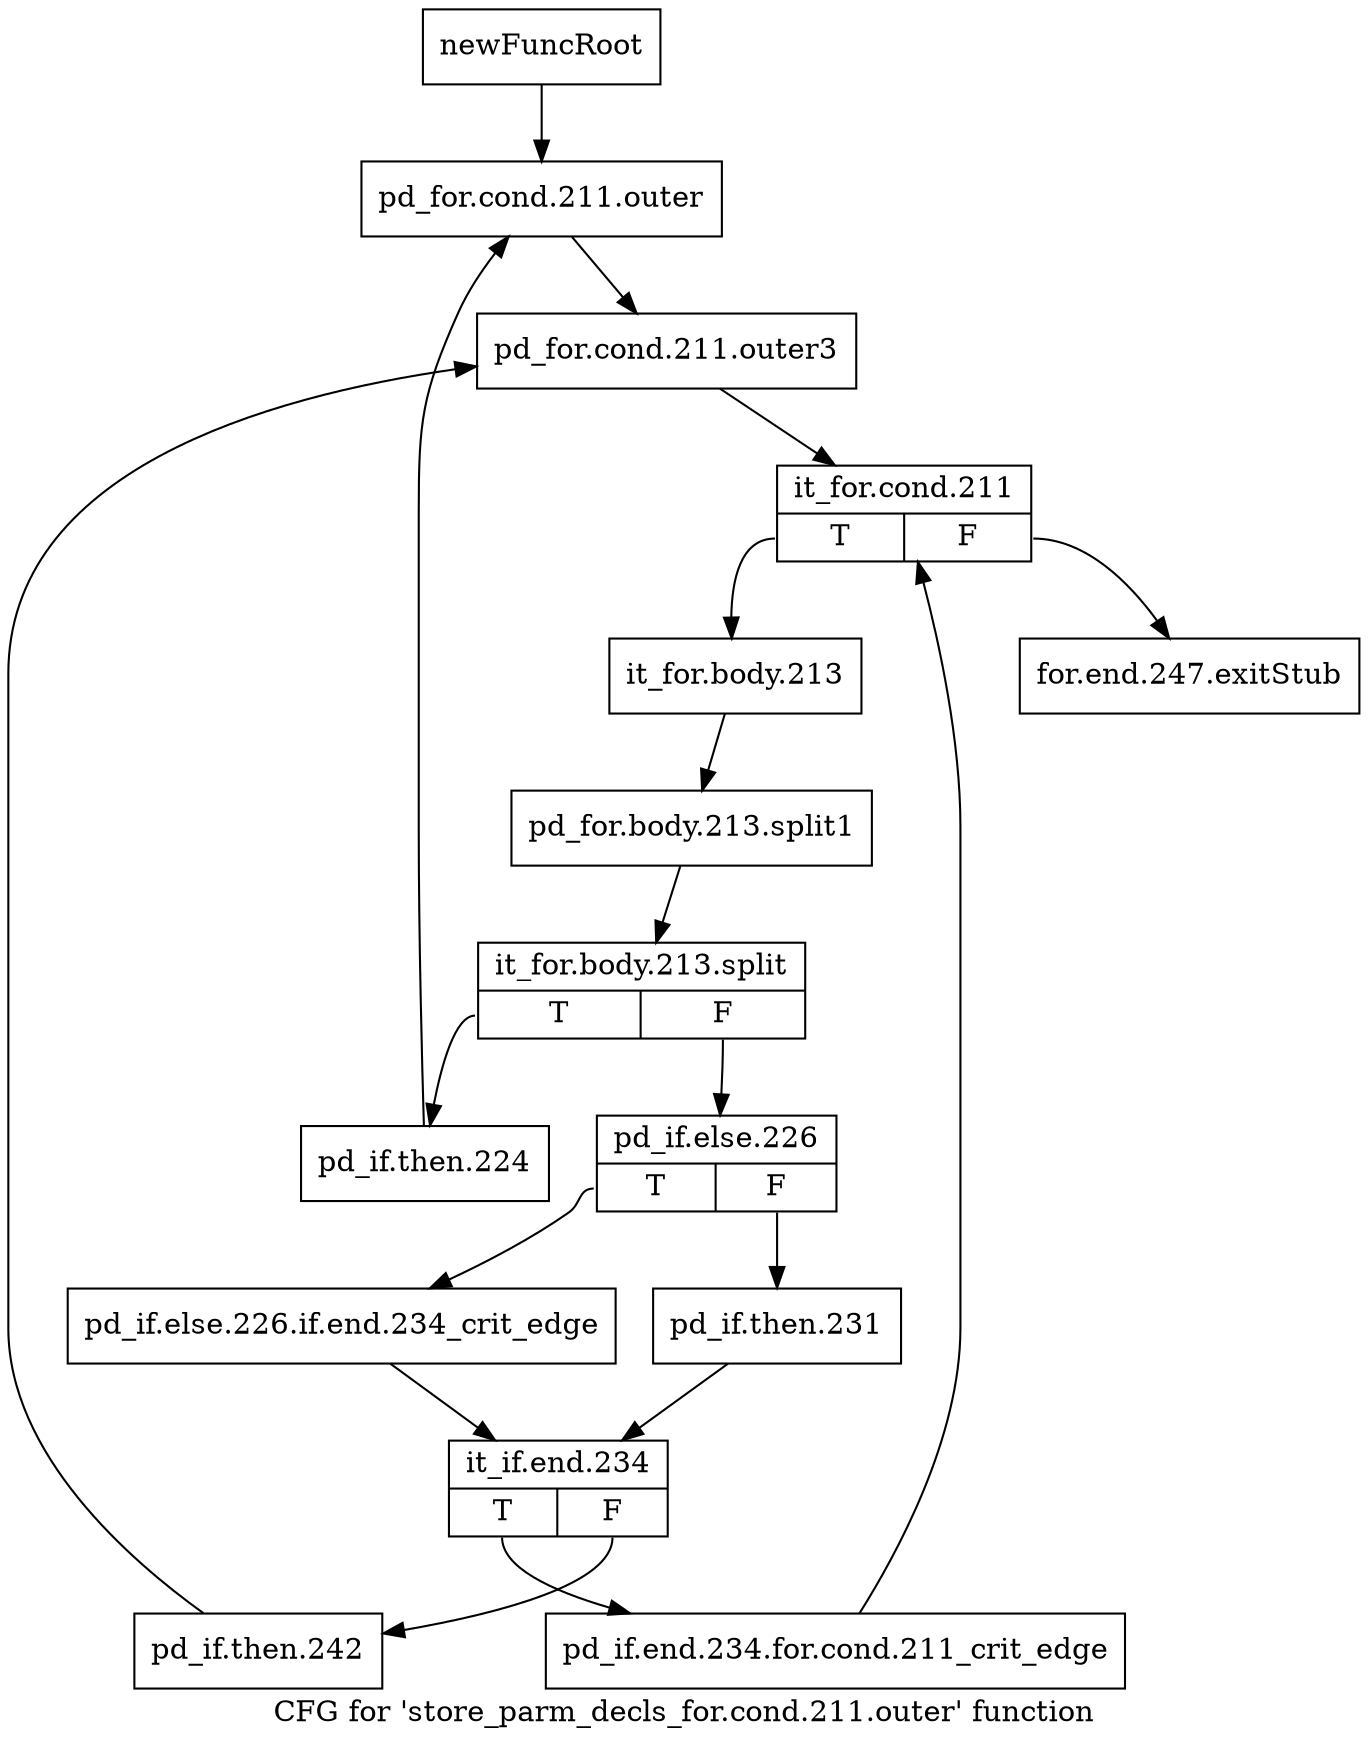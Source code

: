 digraph "CFG for 'store_parm_decls_for.cond.211.outer' function" {
	label="CFG for 'store_parm_decls_for.cond.211.outer' function";

	Node0x9fec240 [shape=record,label="{newFuncRoot}"];
	Node0x9fec240 -> Node0x9fec2e0;
	Node0x9fec290 [shape=record,label="{for.end.247.exitStub}"];
	Node0x9fec2e0 [shape=record,label="{pd_for.cond.211.outer}"];
	Node0x9fec2e0 -> Node0x9fec330;
	Node0x9fec330 [shape=record,label="{pd_for.cond.211.outer3}"];
	Node0x9fec330 -> Node0x9fec380;
	Node0x9fec380 [shape=record,label="{it_for.cond.211|{<s0>T|<s1>F}}"];
	Node0x9fec380:s0 -> Node0x9fec3d0;
	Node0x9fec380:s1 -> Node0x9fec290;
	Node0x9fec3d0 [shape=record,label="{it_for.body.213}"];
	Node0x9fec3d0 -> Node0xf032330;
	Node0xf032330 [shape=record,label="{pd_for.body.213.split1}"];
	Node0xf032330 -> Node0xefc1e60;
	Node0xefc1e60 [shape=record,label="{it_for.body.213.split|{<s0>T|<s1>F}}"];
	Node0xefc1e60:s0 -> Node0x9fec600;
	Node0xefc1e60:s1 -> Node0x9fec420;
	Node0x9fec420 [shape=record,label="{pd_if.else.226|{<s0>T|<s1>F}}"];
	Node0x9fec420:s0 -> Node0x9fec4c0;
	Node0x9fec420:s1 -> Node0x9fec470;
	Node0x9fec470 [shape=record,label="{pd_if.then.231}"];
	Node0x9fec470 -> Node0x9fec510;
	Node0x9fec4c0 [shape=record,label="{pd_if.else.226.if.end.234_crit_edge}"];
	Node0x9fec4c0 -> Node0x9fec510;
	Node0x9fec510 [shape=record,label="{it_if.end.234|{<s0>T|<s1>F}}"];
	Node0x9fec510:s0 -> Node0x9fec5b0;
	Node0x9fec510:s1 -> Node0x9fec560;
	Node0x9fec560 [shape=record,label="{pd_if.then.242}"];
	Node0x9fec560 -> Node0x9fec330;
	Node0x9fec5b0 [shape=record,label="{pd_if.end.234.for.cond.211_crit_edge}"];
	Node0x9fec5b0 -> Node0x9fec380;
	Node0x9fec600 [shape=record,label="{pd_if.then.224}"];
	Node0x9fec600 -> Node0x9fec2e0;
}
